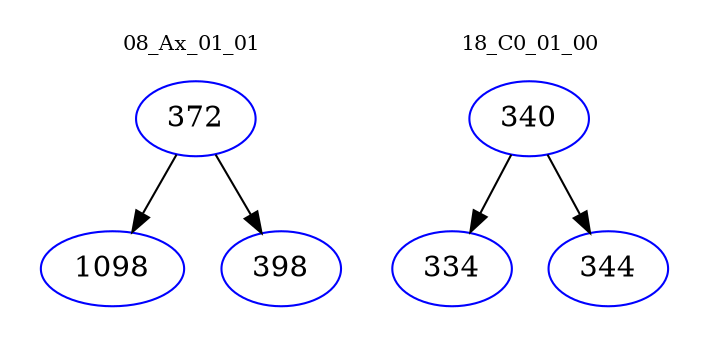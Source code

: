 digraph{
subgraph cluster_0 {
color = white
label = "08_Ax_01_01";
fontsize=10;
T0_372 [label="372", color="blue"]
T0_372 -> T0_1098 [color="black"]
T0_1098 [label="1098", color="blue"]
T0_372 -> T0_398 [color="black"]
T0_398 [label="398", color="blue"]
}
subgraph cluster_1 {
color = white
label = "18_C0_01_00";
fontsize=10;
T1_340 [label="340", color="blue"]
T1_340 -> T1_334 [color="black"]
T1_334 [label="334", color="blue"]
T1_340 -> T1_344 [color="black"]
T1_344 [label="344", color="blue"]
}
}

